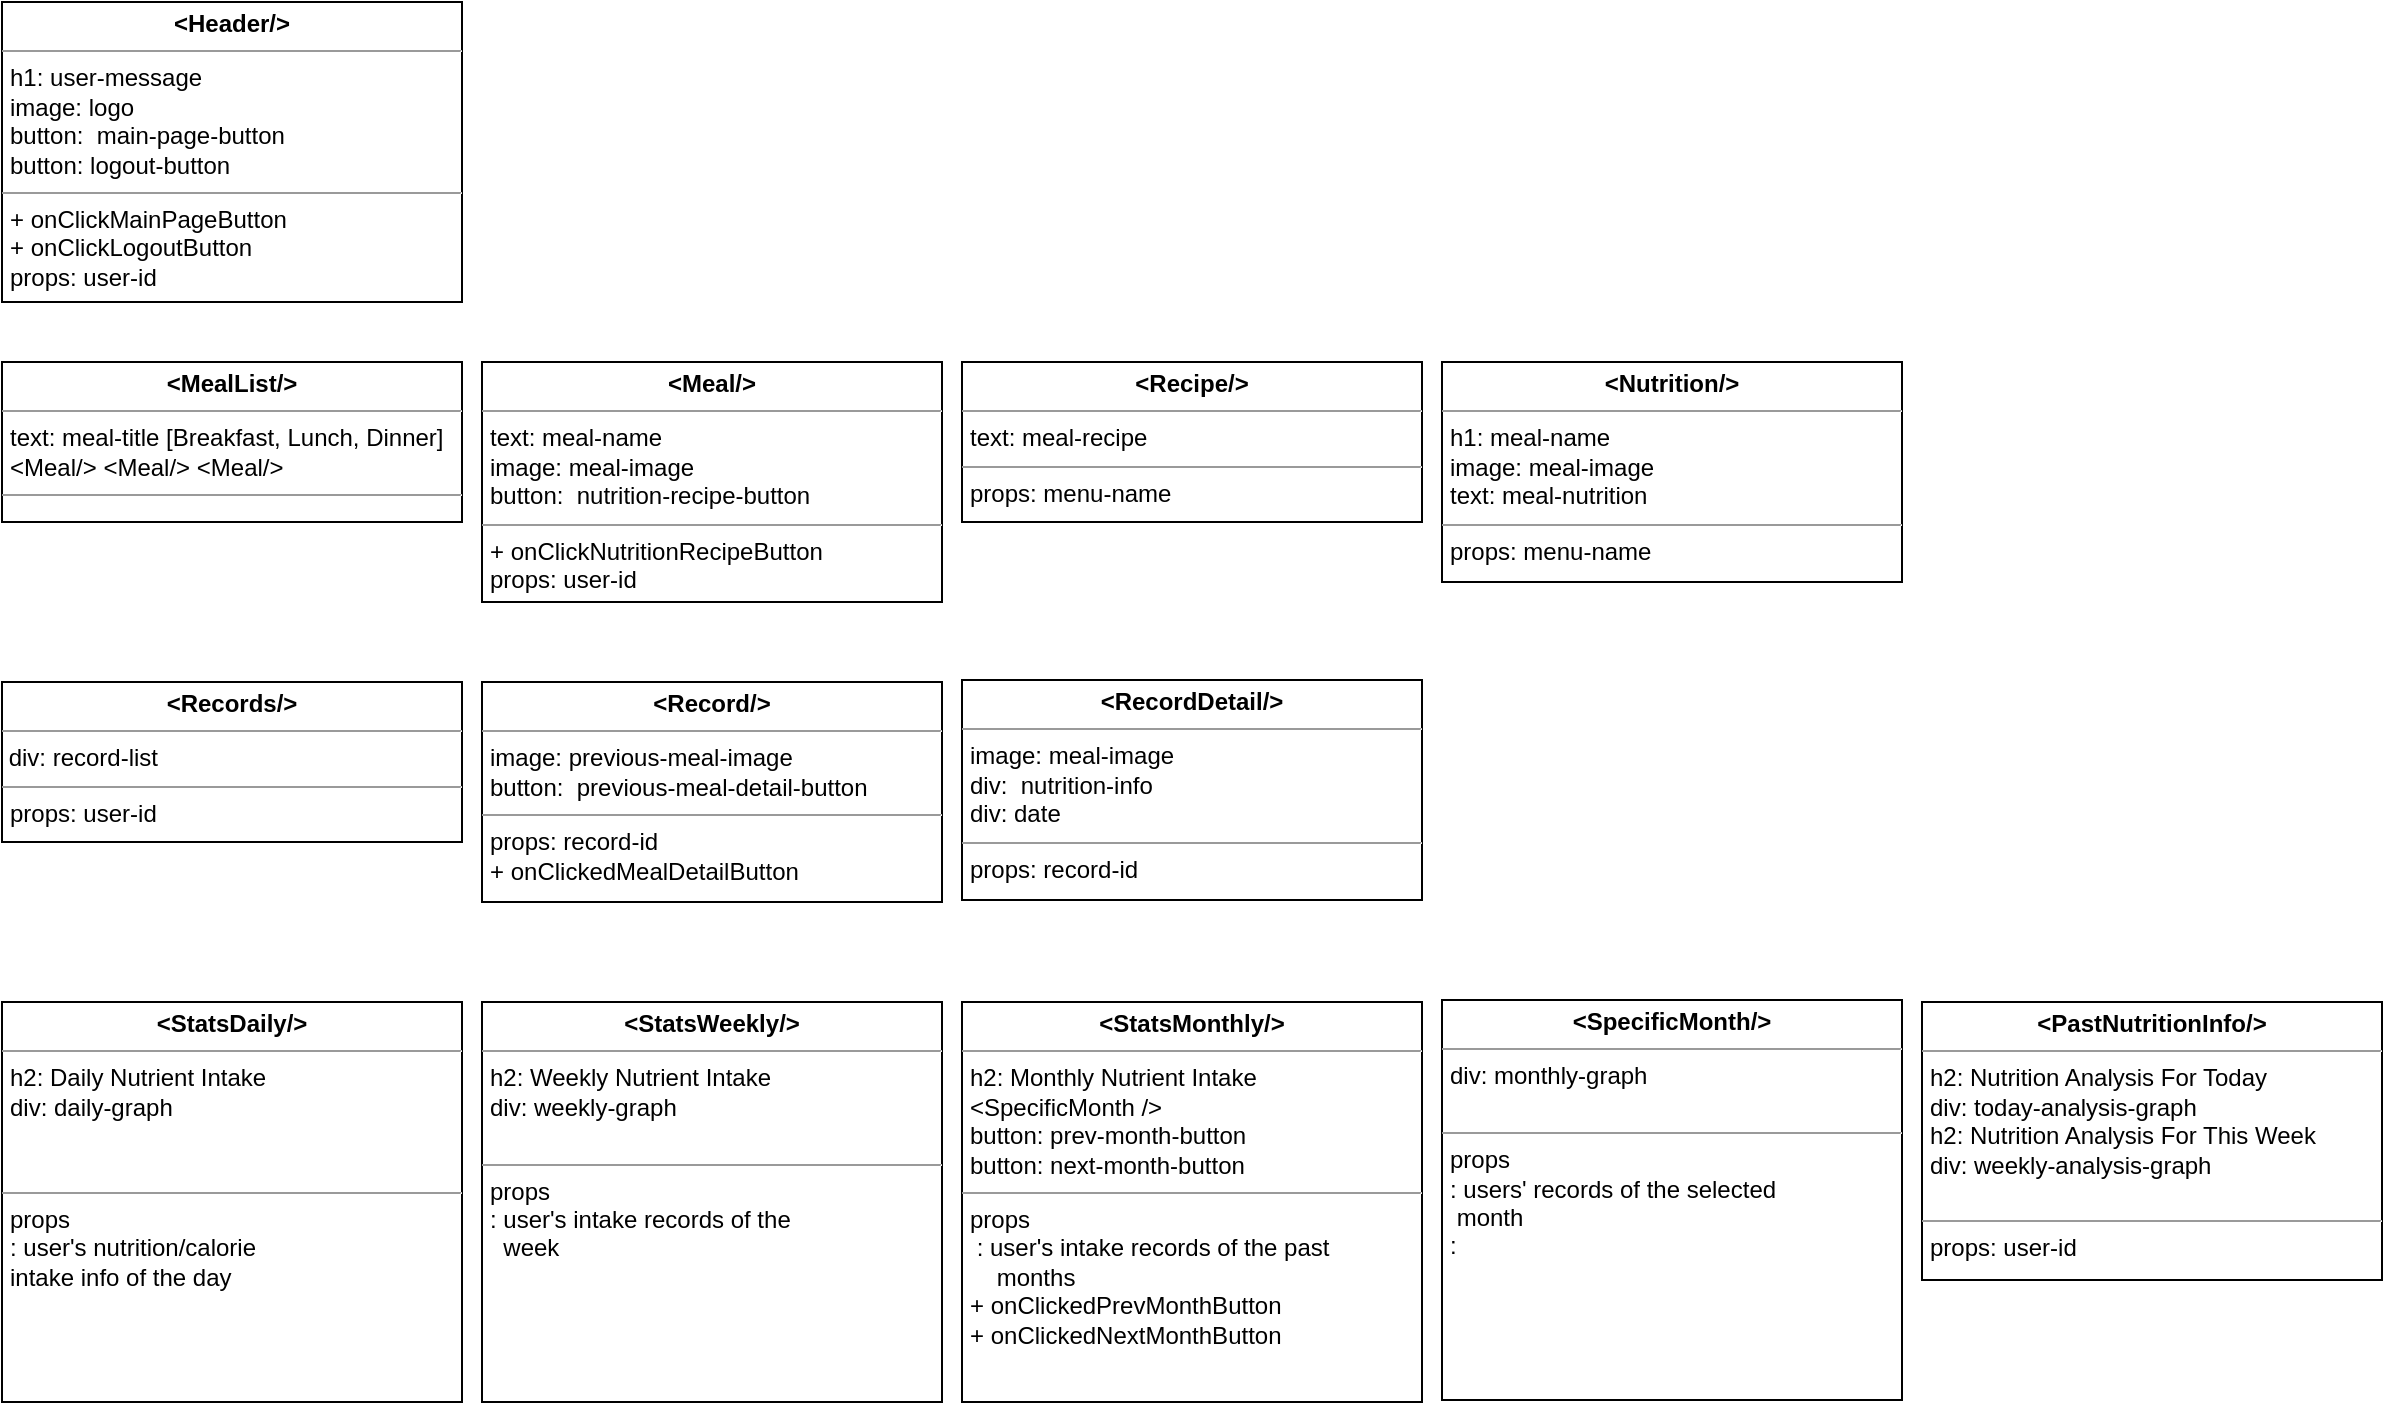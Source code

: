 <mxfile version="15.6.2" type="github">
  <diagram id="6ash7bhmphMjDeftT-l1" name="Page-1">
    <mxGraphModel dx="1113" dy="1792" grid="1" gridSize="10" guides="1" tooltips="1" connect="1" arrows="1" fold="1" page="1" pageScale="1" pageWidth="850" pageHeight="1100" math="0" shadow="0">
      <root>
        <mxCell id="0" />
        <mxCell id="1" parent="0" />
        <mxCell id="-2D0cbqxE2kd-xANZItF-1" value="&lt;p style=&quot;margin: 0px ; margin-top: 4px ; text-align: center&quot;&gt;&lt;b&gt;&amp;lt;PastNutritionInfo/&amp;gt;&lt;/b&gt;&lt;/p&gt;&lt;hr size=&quot;1&quot;&gt;&lt;p style=&quot;margin: 0px ; margin-left: 4px&quot;&gt;h2: Nutrition Analysis For Today&lt;/p&gt;&lt;p style=&quot;margin: 0px ; margin-left: 4px&quot;&gt;div: today-analysis-graph&lt;/p&gt;&lt;p style=&quot;margin: 0px ; margin-left: 4px&quot;&gt;h2: Nutrition Analysis For This Week&lt;/p&gt;&lt;p style=&quot;margin: 0px ; margin-left: 4px&quot;&gt;div: weekly-analysis-graph&lt;/p&gt;&lt;p style=&quot;margin: 0px ; margin-left: 4px&quot;&gt;&lt;br&gt;&lt;/p&gt;&lt;hr size=&quot;1&quot;&gt;&lt;p style=&quot;margin: 0px ; margin-left: 4px&quot;&gt;props: user-id&lt;/p&gt;" style="verticalAlign=top;align=left;overflow=fill;fontSize=12;fontFamily=Helvetica;html=1;rounded=0;shadow=0;comic=0;labelBackgroundColor=none;strokeWidth=1" parent="1" vertex="1">
          <mxGeometry x="1020" y="-500" width="230" height="139" as="geometry" />
        </mxCell>
        <mxCell id="-2D0cbqxE2kd-xANZItF-2" value="&lt;p style=&quot;margin: 0px ; margin-top: 4px ; text-align: center&quot;&gt;&lt;b&gt;&amp;lt;MealList/&amp;gt;&lt;/b&gt;&lt;/p&gt;&lt;hr size=&quot;1&quot;&gt;&lt;p style=&quot;margin: 0px ; margin-left: 4px&quot;&gt;text: meal-title [Breakfast, Lunch, Dinner]&lt;/p&gt;&lt;p style=&quot;margin: 0px ; margin-left: 4px&quot;&gt;&lt;span&gt;&amp;lt;Meal/&amp;gt; &amp;lt;Meal/&amp;gt; &amp;lt;Meal/&amp;gt;&lt;/span&gt;&lt;/p&gt;&lt;hr size=&quot;1&quot;&gt;&lt;p style=&quot;margin: 0px ; margin-left: 4px&quot;&gt;&lt;br&gt;&lt;/p&gt;" style="verticalAlign=top;align=left;overflow=fill;fontSize=12;fontFamily=Helvetica;html=1;rounded=0;shadow=0;comic=0;labelBackgroundColor=none;strokeWidth=1" parent="1" vertex="1">
          <mxGeometry x="60" y="-820" width="230" height="80" as="geometry" />
        </mxCell>
        <mxCell id="-2D0cbqxE2kd-xANZItF-3" value="&lt;p style=&quot;margin: 0px ; margin-top: 4px ; text-align: center&quot;&gt;&lt;b&gt;&amp;lt;Meal/&amp;gt;&lt;/b&gt;&lt;/p&gt;&lt;hr size=&quot;1&quot;&gt;&lt;p style=&quot;margin: 0px ; margin-left: 4px&quot;&gt;&lt;span&gt;text: meal-name&lt;/span&gt;&lt;/p&gt;&lt;p style=&quot;margin: 0px ; margin-left: 4px&quot;&gt;image: meal-image&lt;/p&gt;&lt;p style=&quot;margin: 0px ; margin-left: 4px&quot;&gt;&lt;span&gt;button:&amp;nbsp;&amp;nbsp;&lt;/span&gt;&lt;span style=&quot;text-align: center&quot;&gt;nutrition-recipe-button&lt;/span&gt;&lt;br&gt;&lt;/p&gt;&lt;hr size=&quot;1&quot;&gt;&lt;p style=&quot;margin: 0px ; margin-left: 4px&quot;&gt;+ onClickNutritionRecipeButton&lt;/p&gt;&lt;p style=&quot;margin: 0px ; margin-left: 4px&quot;&gt;props: user-id&lt;/p&gt;" style="verticalAlign=top;align=left;overflow=fill;fontSize=12;fontFamily=Helvetica;html=1;rounded=0;shadow=0;comic=0;labelBackgroundColor=none;strokeWidth=1" parent="1" vertex="1">
          <mxGeometry x="300" y="-820" width="230" height="120" as="geometry" />
        </mxCell>
        <mxCell id="-2D0cbqxE2kd-xANZItF-4" value="&lt;p style=&quot;margin: 0px ; margin-top: 4px ; text-align: center&quot;&gt;&lt;b&gt;&amp;lt;Recipe/&amp;gt;&lt;/b&gt;&lt;/p&gt;&lt;hr size=&quot;1&quot;&gt;&lt;p style=&quot;margin: 0px ; margin-left: 4px&quot;&gt;text: meal-recipe&lt;/p&gt;&lt;hr size=&quot;1&quot;&gt;&lt;p style=&quot;margin: 0px ; margin-left: 4px&quot;&gt;props: menu-name&lt;/p&gt;" style="verticalAlign=top;align=left;overflow=fill;fontSize=12;fontFamily=Helvetica;html=1;rounded=0;shadow=0;comic=0;labelBackgroundColor=none;strokeWidth=1" parent="1" vertex="1">
          <mxGeometry x="540" y="-820" width="230" height="80" as="geometry" />
        </mxCell>
        <mxCell id="-2D0cbqxE2kd-xANZItF-5" value="&lt;p style=&quot;margin: 0px ; margin-top: 4px ; text-align: center&quot;&gt;&lt;b&gt;&amp;lt;Nutrition/&amp;gt;&lt;/b&gt;&lt;/p&gt;&lt;hr size=&quot;1&quot;&gt;&lt;p style=&quot;margin: 0px ; margin-left: 4px&quot;&gt;h1: meal-name&lt;/p&gt;&lt;p style=&quot;margin: 0px ; margin-left: 4px&quot;&gt;&lt;span&gt;image: meal-image&lt;/span&gt;&lt;/p&gt;&lt;p style=&quot;margin: 0px ; margin-left: 4px&quot;&gt;&lt;span&gt;text: meal-nutrition&lt;br&gt;&lt;/span&gt;&lt;/p&gt;&lt;hr size=&quot;1&quot;&gt;&lt;p style=&quot;margin: 0px ; margin-left: 4px&quot;&gt;props: menu-name&lt;/p&gt;" style="verticalAlign=top;align=left;overflow=fill;fontSize=12;fontFamily=Helvetica;html=1;rounded=0;shadow=0;comic=0;labelBackgroundColor=none;strokeWidth=1" parent="1" vertex="1">
          <mxGeometry x="780" y="-820" width="230" height="110" as="geometry" />
        </mxCell>
        <mxCell id="-2D0cbqxE2kd-xANZItF-6" value="&lt;p style=&quot;margin: 0px ; margin-top: 4px ; text-align: center&quot;&gt;&lt;b&gt;&amp;lt;Header/&amp;gt;&lt;/b&gt;&lt;/p&gt;&lt;hr size=&quot;1&quot;&gt;&lt;p style=&quot;margin: 0px ; margin-left: 4px&quot;&gt;h1: user-message&lt;/p&gt;&lt;p style=&quot;margin: 0px ; margin-left: 4px&quot;&gt;image: logo&lt;/p&gt;&lt;p style=&quot;margin: 0px ; margin-left: 4px&quot;&gt;&lt;span&gt;button:&amp;nbsp;&amp;nbsp;&lt;/span&gt;&lt;span style=&quot;text-align: center&quot;&gt;main-page-button&lt;/span&gt;&lt;br&gt;&lt;/p&gt;&lt;p style=&quot;margin: 0px ; margin-left: 4px&quot;&gt;&lt;span style=&quot;text-align: center&quot;&gt;button: logout-button&lt;/span&gt;&lt;/p&gt;&lt;hr size=&quot;1&quot;&gt;&lt;p style=&quot;margin: 0px ; margin-left: 4px&quot;&gt;+ onClickMainPageButton&lt;/p&gt;&lt;p style=&quot;margin: 0px ; margin-left: 4px&quot;&gt;+ onClickLogoutButton&lt;/p&gt;&lt;p style=&quot;margin: 0px ; margin-left: 4px&quot;&gt;props: user-id&lt;/p&gt;" style="verticalAlign=top;align=left;overflow=fill;fontSize=12;fontFamily=Helvetica;html=1;rounded=0;shadow=0;comic=0;labelBackgroundColor=none;strokeWidth=1" parent="1" vertex="1">
          <mxGeometry x="60" y="-1000" width="230" height="150" as="geometry" />
        </mxCell>
        <mxCell id="-2D0cbqxE2kd-xANZItF-7" value="&lt;p style=&quot;margin: 0px ; margin-top: 4px ; text-align: center&quot;&gt;&lt;b&gt;&amp;lt;StatsDaily/&amp;gt;&lt;/b&gt;&lt;/p&gt;&lt;hr size=&quot;1&quot;&gt;&lt;p style=&quot;margin: 0px ; margin-left: 4px&quot;&gt;h2: Daily Nutrient Intake&lt;br&gt;&lt;/p&gt;&lt;p style=&quot;margin: 0px ; margin-left: 4px&quot;&gt;div: daily-graph&lt;/p&gt;&lt;p style=&quot;margin: 0px ; margin-left: 4px&quot;&gt;&amp;nbsp;&lt;/p&gt;&lt;p style=&quot;margin: 0px ; margin-left: 4px&quot;&gt;&lt;br&gt;&lt;/p&gt;&lt;hr size=&quot;1&quot;&gt;&lt;p style=&quot;margin: 0px ; margin-left: 4px&quot;&gt;props&lt;/p&gt;&lt;p style=&quot;margin: 0px ; margin-left: 4px&quot;&gt;: user&#39;s nutrition/calorie&lt;/p&gt;&lt;p style=&quot;margin: 0px ; margin-left: 4px&quot;&gt;intake info of the day&lt;/p&gt;&lt;p style=&quot;margin: 0px ; margin-left: 4px&quot;&gt;&lt;br&gt;&lt;/p&gt;" style="verticalAlign=top;align=left;overflow=fill;fontSize=12;fontFamily=Helvetica;html=1;rounded=0;shadow=0;comic=0;labelBackgroundColor=none;strokeWidth=1" parent="1" vertex="1">
          <mxGeometry x="60" y="-500" width="230" height="200" as="geometry" />
        </mxCell>
        <mxCell id="-2D0cbqxE2kd-xANZItF-8" value="&lt;p style=&quot;margin: 0px ; margin-top: 4px ; text-align: center&quot;&gt;&lt;b&gt;&amp;lt;StatsWeekly/&amp;gt;&lt;/b&gt;&lt;/p&gt;&lt;hr size=&quot;1&quot;&gt;&lt;p style=&quot;margin: 0px ; margin-left: 4px&quot;&gt;h2: Weekly Nutrient Intake&lt;br&gt;&lt;/p&gt;&lt;p style=&quot;margin: 0px ; margin-left: 4px&quot;&gt;div: weekly-graph&lt;br&gt;&lt;/p&gt;&lt;p style=&quot;margin: 0px ; margin-left: 4px&quot;&gt;&lt;br&gt;&lt;/p&gt;&lt;hr size=&quot;1&quot;&gt;&lt;p style=&quot;margin: 0px ; margin-left: 4px&quot;&gt;props&lt;/p&gt;&lt;p style=&quot;margin: 0px ; margin-left: 4px&quot;&gt;: user&#39;s intake records of the&lt;/p&gt;&lt;p style=&quot;margin: 0px ; margin-left: 4px&quot;&gt;&amp;nbsp; week&lt;br&gt;&lt;/p&gt;" style="verticalAlign=top;align=left;overflow=fill;fontSize=12;fontFamily=Helvetica;html=1;rounded=0;shadow=0;comic=0;labelBackgroundColor=none;strokeWidth=1" parent="1" vertex="1">
          <mxGeometry x="300" y="-500" width="230" height="200" as="geometry" />
        </mxCell>
        <mxCell id="-2D0cbqxE2kd-xANZItF-9" value="&lt;p style=&quot;margin: 0px ; margin-top: 4px ; text-align: center&quot;&gt;&lt;b&gt;&amp;lt;StatsMonthly/&amp;gt;&lt;/b&gt;&lt;/p&gt;&lt;hr size=&quot;1&quot;&gt;&lt;p style=&quot;margin: 0px ; margin-left: 4px&quot;&gt;h2: Monthly Nutrient Intake&amp;nbsp;&lt;br&gt;&lt;/p&gt;&lt;p style=&quot;margin: 0px ; margin-left: 4px&quot;&gt;&amp;lt;SpecificMonth /&amp;gt;&lt;/p&gt;&lt;p style=&quot;margin: 0px ; margin-left: 4px&quot;&gt;button: prev-month-button&lt;/p&gt;&lt;p style=&quot;margin: 0px ; margin-left: 4px&quot;&gt;button: next-month-button&lt;/p&gt;&lt;hr size=&quot;1&quot;&gt;&lt;p style=&quot;margin: 0px 0px 0px 4px&quot;&gt;props&lt;/p&gt;&lt;p style=&quot;margin: 0px 0px 0px 4px&quot;&gt;&amp;nbsp;: user&#39;s intake records of the past&lt;/p&gt;&lt;p style=&quot;margin: 0px 0px 0px 4px&quot;&gt;&amp;nbsp; &amp;nbsp; months&lt;/p&gt;&lt;p style=&quot;margin: 0px 0px 0px 4px&quot;&gt;+ onClickedPrevMonthButton&lt;/p&gt;&lt;p style=&quot;margin: 0px 0px 0px 4px&quot;&gt;+ onClickedNextMonthButton&lt;/p&gt;" style="verticalAlign=top;align=left;overflow=fill;fontSize=12;fontFamily=Helvetica;html=1;rounded=0;shadow=0;comic=0;labelBackgroundColor=none;strokeWidth=1" parent="1" vertex="1">
          <mxGeometry x="540" y="-500" width="230" height="200" as="geometry" />
        </mxCell>
        <mxCell id="-2D0cbqxE2kd-xANZItF-10" style="edgeStyle=orthogonalEdgeStyle;rounded=0;orthogonalLoop=1;jettySize=auto;html=1;exitX=0.5;exitY=1;exitDx=0;exitDy=0;" parent="1" source="-2D0cbqxE2kd-xANZItF-8" target="-2D0cbqxE2kd-xANZItF-8" edge="1">
          <mxGeometry relative="1" as="geometry" />
        </mxCell>
        <mxCell id="-2D0cbqxE2kd-xANZItF-11" value="&lt;p style=&quot;margin: 0px ; margin-top: 4px ; text-align: center&quot;&gt;&lt;b&gt;&amp;lt;SpecificMonth/&amp;gt;&lt;/b&gt;&lt;/p&gt;&lt;hr size=&quot;1&quot;&gt;&lt;p style=&quot;margin: 0px ; margin-left: 4px&quot;&gt;&lt;span&gt;div: monthly-graph&lt;/span&gt;&lt;br&gt;&lt;/p&gt;&lt;p style=&quot;margin: 0px ; margin-left: 4px&quot;&gt;&lt;br&gt;&lt;/p&gt;&lt;hr size=&quot;1&quot;&gt;&lt;p style=&quot;margin: 0px ; margin-left: 4px&quot;&gt;props&lt;/p&gt;&lt;p style=&quot;margin: 0px ; margin-left: 4px&quot;&gt;: users&#39; records of the selected&lt;/p&gt;&lt;p style=&quot;margin: 0px ; margin-left: 4px&quot;&gt;&amp;nbsp;month&lt;/p&gt;&lt;p style=&quot;margin: 0px ; margin-left: 4px&quot;&gt;:&amp;nbsp;&lt;/p&gt;" style="verticalAlign=top;align=left;overflow=fill;fontSize=12;fontFamily=Helvetica;html=1;rounded=0;shadow=0;comic=0;labelBackgroundColor=none;strokeWidth=1" parent="1" vertex="1">
          <mxGeometry x="780" y="-501" width="230" height="200" as="geometry" />
        </mxCell>
        <mxCell id="-2D0cbqxE2kd-xANZItF-12" value="&lt;p style=&quot;margin: 0px ; margin-top: 4px ; text-align: center&quot;&gt;&lt;b&gt;&amp;lt;Records/&amp;gt;&lt;/b&gt;&lt;/p&gt;&lt;hr size=&quot;1&quot;&gt;&amp;nbsp;div: record-list&lt;br&gt;&lt;hr size=&quot;1&quot;&gt;&lt;p style=&quot;margin: 0px ; margin-left: 4px&quot;&gt;&lt;span&gt;props: user-id&lt;/span&gt;&lt;br&gt;&lt;/p&gt;" style="verticalAlign=top;align=left;overflow=fill;fontSize=12;fontFamily=Helvetica;html=1;rounded=0;shadow=0;comic=0;labelBackgroundColor=none;strokeWidth=1" parent="1" vertex="1">
          <mxGeometry x="60" y="-660" width="230" height="80" as="geometry" />
        </mxCell>
        <mxCell id="-2D0cbqxE2kd-xANZItF-13" value="&lt;p style=&quot;margin: 0px ; margin-top: 4px ; text-align: center&quot;&gt;&lt;b&gt;&amp;lt;Record/&amp;gt;&lt;/b&gt;&lt;/p&gt;&lt;hr size=&quot;1&quot;&gt;&lt;p style=&quot;margin: 0px ; margin-left: 4px&quot;&gt;&lt;span&gt;image: previous-meal-image&lt;/span&gt;&lt;br&gt;&lt;/p&gt;&lt;p style=&quot;margin: 0px ; margin-left: 4px&quot;&gt;&lt;span&gt;button:&amp;nbsp;&amp;nbsp;&lt;/span&gt;&lt;span style=&quot;text-align: center&quot;&gt;previous-meal-detail-button&lt;/span&gt;&lt;br&gt;&lt;/p&gt;&lt;hr size=&quot;1&quot;&gt;&lt;p style=&quot;margin: 0px ; margin-left: 4px&quot;&gt;props: record-id&lt;br&gt;&lt;/p&gt;&lt;p style=&quot;margin: 0px ; margin-left: 4px&quot;&gt;+ onClickedMealDetailButton&lt;/p&gt;&lt;p style=&quot;margin: 0px ; margin-left: 4px&quot;&gt;&lt;br&gt;&lt;/p&gt;" style="verticalAlign=top;align=left;overflow=fill;fontSize=12;fontFamily=Helvetica;html=1;rounded=0;shadow=0;comic=0;labelBackgroundColor=none;strokeWidth=1" parent="1" vertex="1">
          <mxGeometry x="300" y="-660" width="230" height="110" as="geometry" />
        </mxCell>
        <mxCell id="-2D0cbqxE2kd-xANZItF-14" value="&lt;p style=&quot;margin: 0px ; margin-top: 4px ; text-align: center&quot;&gt;&lt;b&gt;&amp;lt;RecordDetail/&amp;gt;&lt;/b&gt;&lt;/p&gt;&lt;hr size=&quot;1&quot;&gt;&lt;p style=&quot;margin: 0px ; margin-left: 4px&quot;&gt;&lt;span&gt;image: meal-image&lt;/span&gt;&lt;br&gt;&lt;/p&gt;&lt;p style=&quot;margin: 0px ; margin-left: 4px&quot;&gt;&lt;span&gt;div:&amp;nbsp;&amp;nbsp;&lt;/span&gt;&lt;span style=&quot;text-align: center&quot;&gt;nutrition-info&lt;/span&gt;&lt;br&gt;&lt;/p&gt;&lt;p style=&quot;margin: 0px ; margin-left: 4px&quot;&gt;&lt;span style=&quot;text-align: center&quot;&gt;div: date&lt;/span&gt;&lt;/p&gt;&lt;hr size=&quot;1&quot;&gt;&lt;p style=&quot;margin: 0px ; margin-left: 4px&quot;&gt;&lt;span&gt;props: record-id&lt;/span&gt;&lt;br&gt;&lt;/p&gt;" style="verticalAlign=top;align=left;overflow=fill;fontSize=12;fontFamily=Helvetica;html=1;rounded=0;shadow=0;comic=0;labelBackgroundColor=none;strokeWidth=1" parent="1" vertex="1">
          <mxGeometry x="540" y="-661" width="230" height="110" as="geometry" />
        </mxCell>
      </root>
    </mxGraphModel>
  </diagram>
</mxfile>
